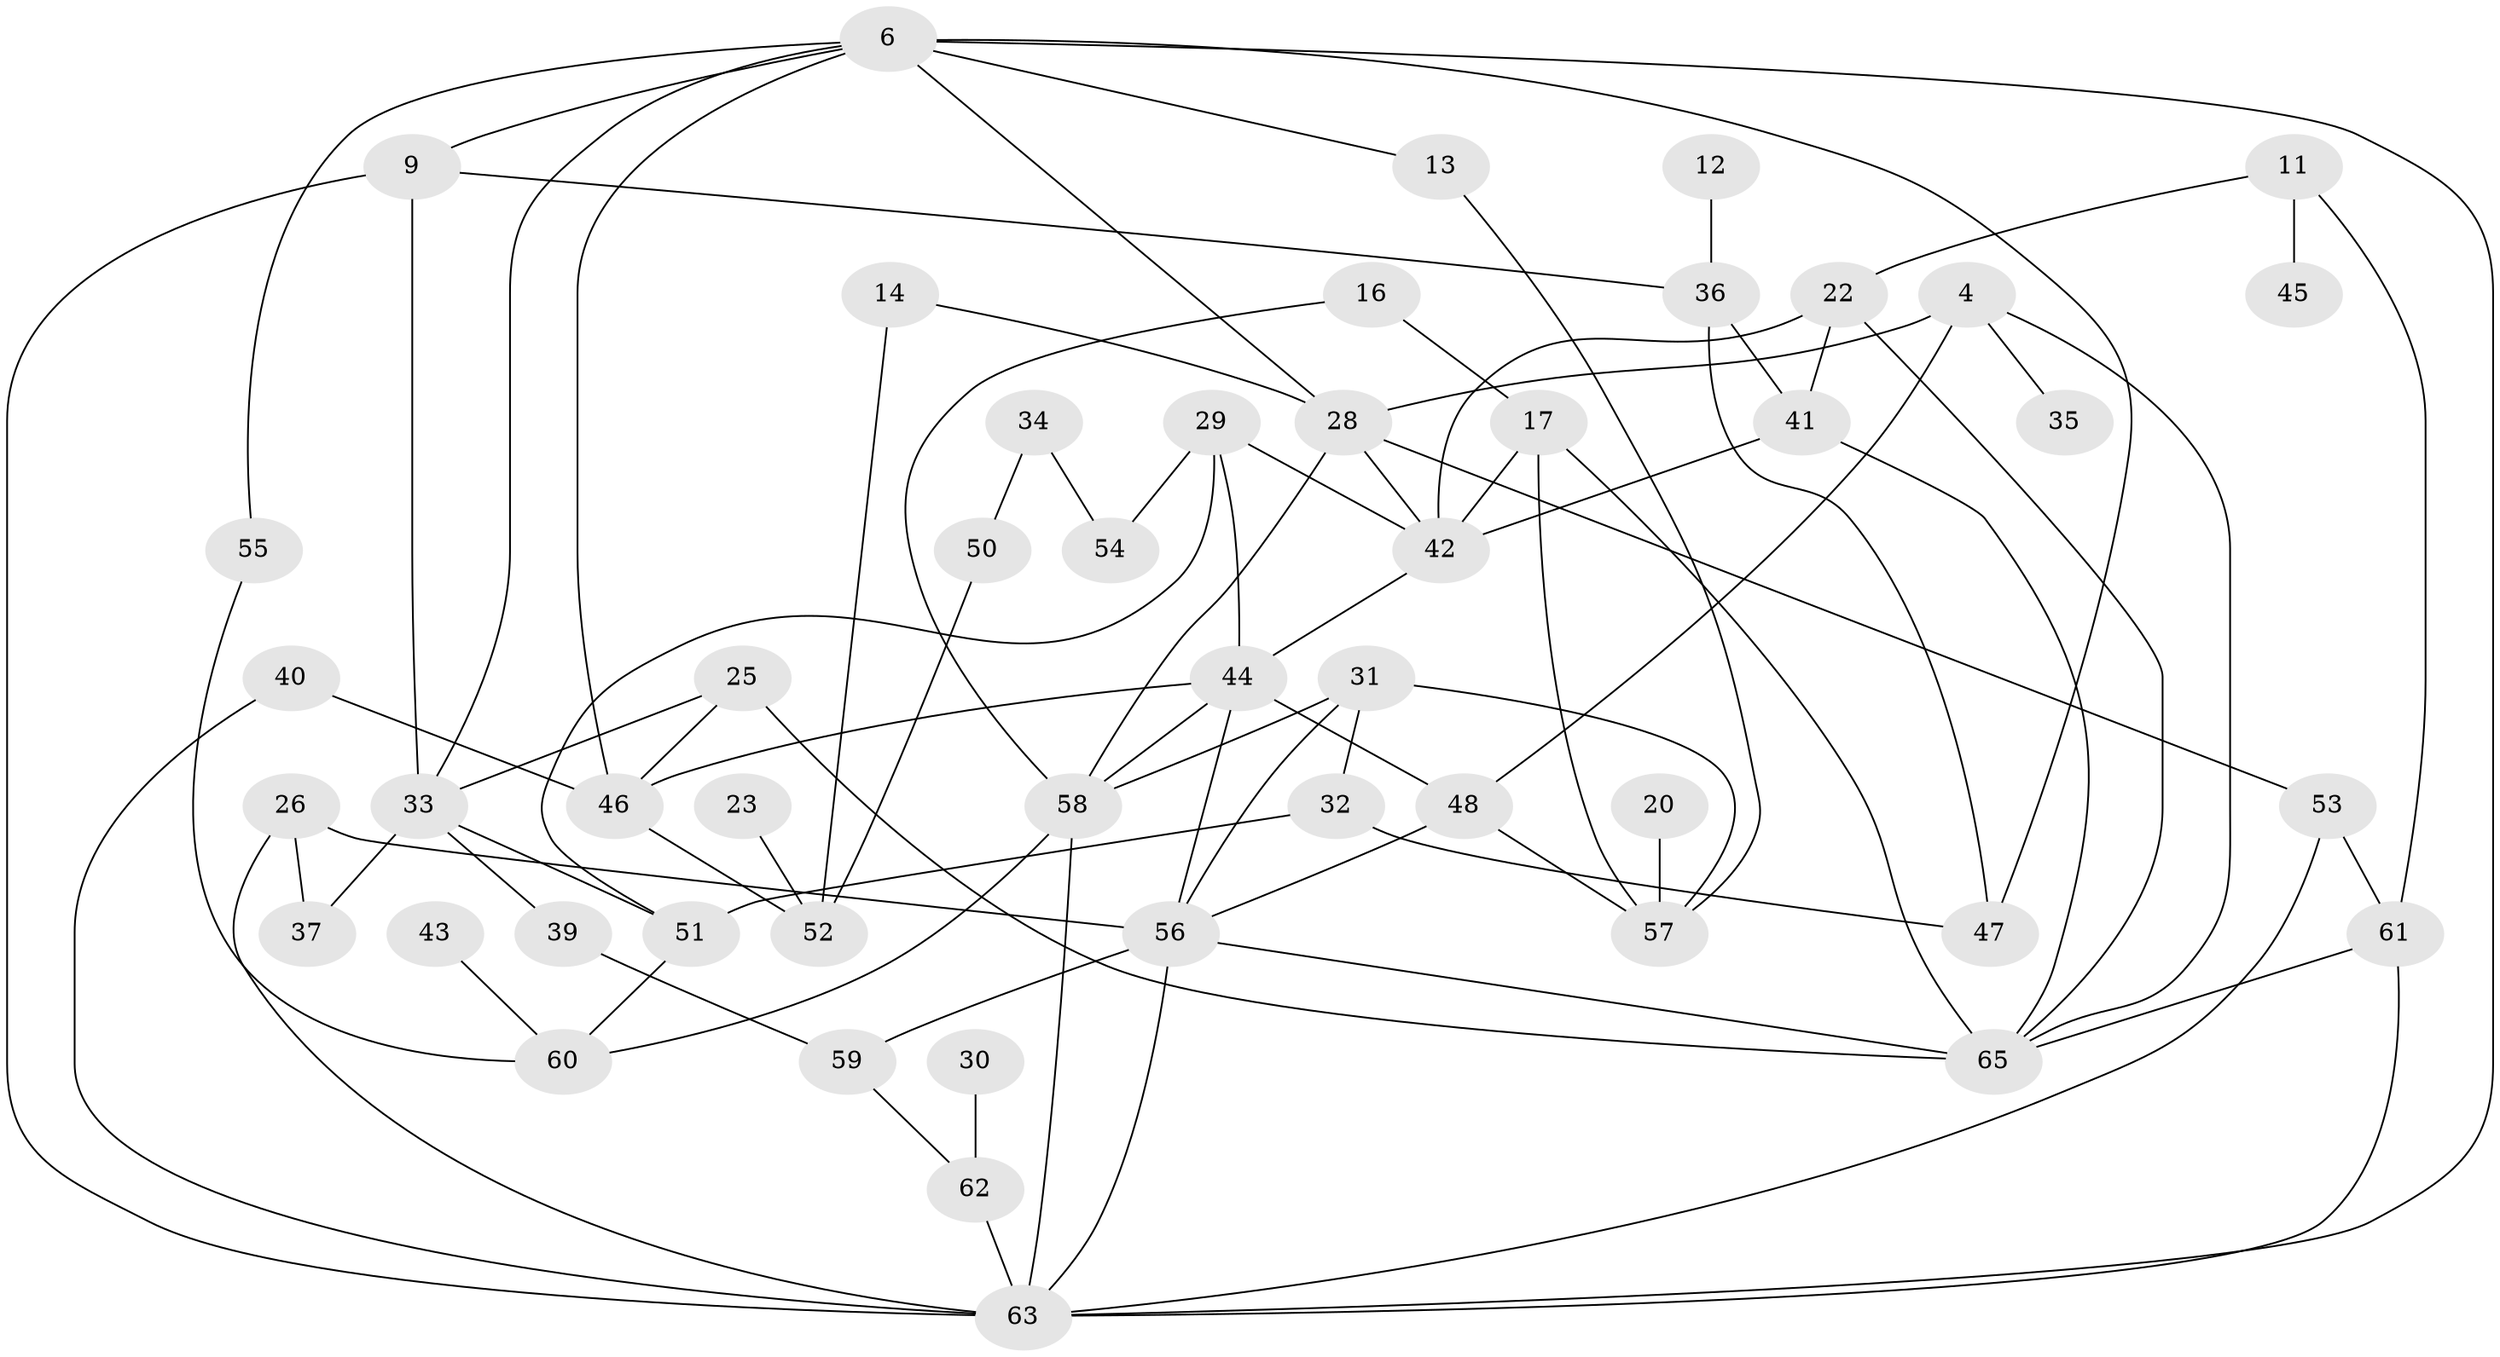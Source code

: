 // original degree distribution, {3: 0.2, 2: 0.23846153846153847, 4: 0.2, 6: 0.03076923076923077, 0: 0.11538461538461539, 1: 0.16153846153846155, 5: 0.046153846153846156, 7: 0.007692307692307693}
// Generated by graph-tools (version 1.1) at 2025/00/03/09/25 03:00:49]
// undirected, 49 vertices, 87 edges
graph export_dot {
graph [start="1"]
  node [color=gray90,style=filled];
  4;
  6;
  9;
  11;
  12;
  13;
  14;
  16;
  17;
  20;
  22;
  23;
  25;
  26;
  28;
  29;
  30;
  31;
  32;
  33;
  34;
  35;
  36;
  37;
  39;
  40;
  41;
  42;
  43;
  44;
  45;
  46;
  47;
  48;
  50;
  51;
  52;
  53;
  54;
  55;
  56;
  57;
  58;
  59;
  60;
  61;
  62;
  63;
  65;
  4 -- 28 [weight=4.0];
  4 -- 35 [weight=1.0];
  4 -- 48 [weight=1.0];
  4 -- 65 [weight=1.0];
  6 -- 9 [weight=1.0];
  6 -- 13 [weight=1.0];
  6 -- 28 [weight=1.0];
  6 -- 33 [weight=1.0];
  6 -- 46 [weight=1.0];
  6 -- 47 [weight=1.0];
  6 -- 55 [weight=1.0];
  6 -- 63 [weight=1.0];
  9 -- 33 [weight=1.0];
  9 -- 36 [weight=1.0];
  9 -- 63 [weight=1.0];
  11 -- 22 [weight=1.0];
  11 -- 45 [weight=1.0];
  11 -- 61 [weight=1.0];
  12 -- 36 [weight=1.0];
  13 -- 57 [weight=1.0];
  14 -- 28 [weight=1.0];
  14 -- 52 [weight=1.0];
  16 -- 17 [weight=1.0];
  16 -- 58 [weight=1.0];
  17 -- 42 [weight=1.0];
  17 -- 57 [weight=1.0];
  17 -- 65 [weight=1.0];
  20 -- 57 [weight=1.0];
  22 -- 41 [weight=1.0];
  22 -- 42 [weight=1.0];
  22 -- 65 [weight=1.0];
  23 -- 52 [weight=1.0];
  25 -- 33 [weight=1.0];
  25 -- 46 [weight=1.0];
  25 -- 65 [weight=2.0];
  26 -- 37 [weight=1.0];
  26 -- 56 [weight=1.0];
  26 -- 63 [weight=1.0];
  28 -- 42 [weight=2.0];
  28 -- 53 [weight=1.0];
  28 -- 58 [weight=1.0];
  29 -- 42 [weight=1.0];
  29 -- 44 [weight=1.0];
  29 -- 51 [weight=1.0];
  29 -- 54 [weight=1.0];
  30 -- 62 [weight=1.0];
  31 -- 32 [weight=1.0];
  31 -- 56 [weight=1.0];
  31 -- 57 [weight=1.0];
  31 -- 58 [weight=2.0];
  32 -- 47 [weight=1.0];
  32 -- 51 [weight=1.0];
  33 -- 37 [weight=3.0];
  33 -- 39 [weight=1.0];
  33 -- 51 [weight=1.0];
  34 -- 50 [weight=1.0];
  34 -- 54 [weight=1.0];
  36 -- 41 [weight=1.0];
  36 -- 47 [weight=1.0];
  39 -- 59 [weight=1.0];
  40 -- 46 [weight=1.0];
  40 -- 63 [weight=2.0];
  41 -- 42 [weight=1.0];
  41 -- 65 [weight=1.0];
  42 -- 44 [weight=1.0];
  43 -- 60 [weight=1.0];
  44 -- 46 [weight=1.0];
  44 -- 48 [weight=1.0];
  44 -- 56 [weight=1.0];
  44 -- 58 [weight=1.0];
  46 -- 52 [weight=1.0];
  48 -- 56 [weight=1.0];
  48 -- 57 [weight=1.0];
  50 -- 52 [weight=1.0];
  51 -- 60 [weight=1.0];
  53 -- 61 [weight=1.0];
  53 -- 63 [weight=1.0];
  55 -- 60 [weight=1.0];
  56 -- 59 [weight=1.0];
  56 -- 63 [weight=1.0];
  56 -- 65 [weight=1.0];
  58 -- 60 [weight=1.0];
  58 -- 63 [weight=1.0];
  59 -- 62 [weight=1.0];
  61 -- 63 [weight=1.0];
  61 -- 65 [weight=1.0];
  62 -- 63 [weight=1.0];
}
